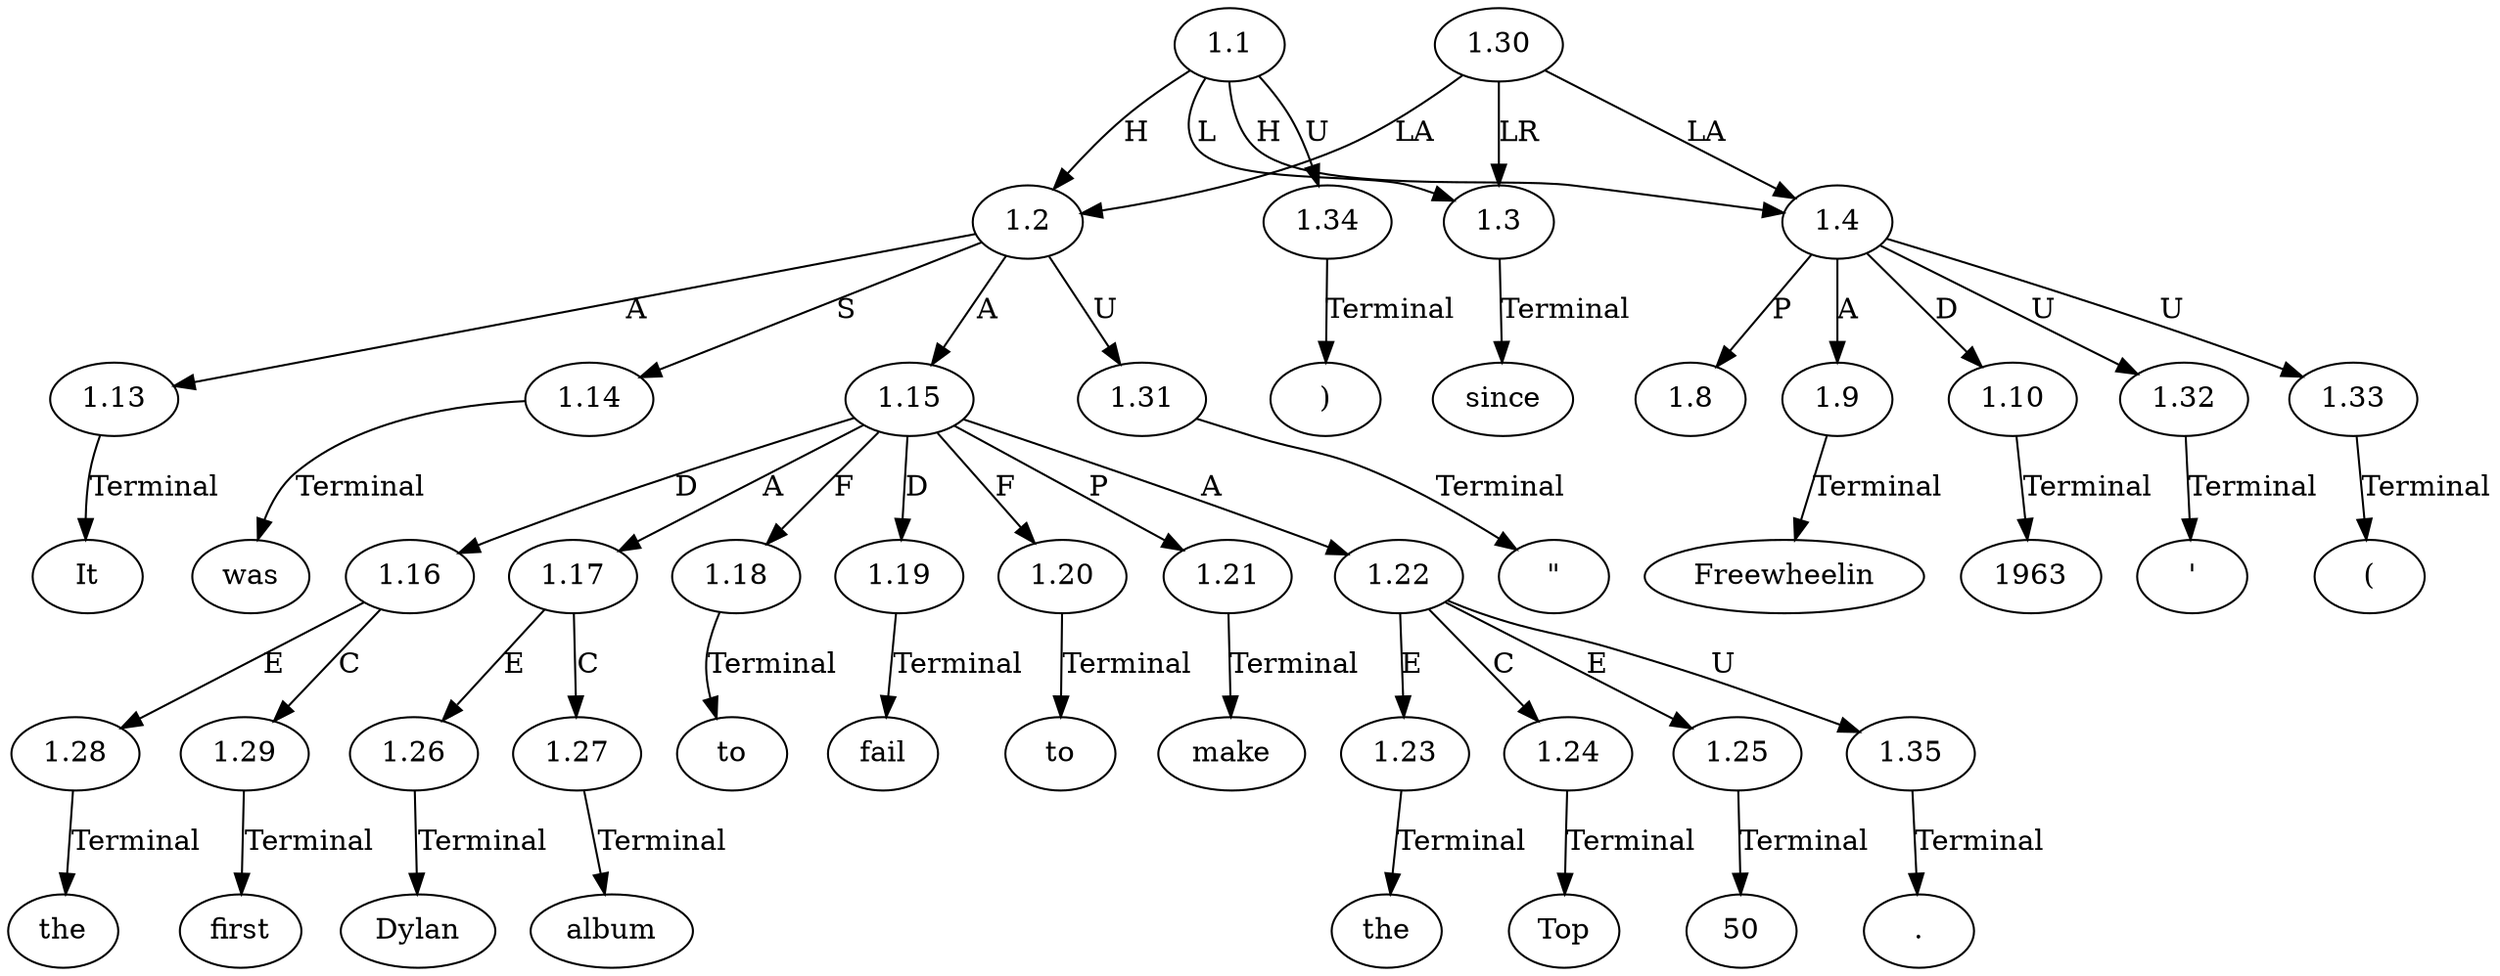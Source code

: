 // Graph
digraph {
	0.1 [label="\"" ordering=out]
	0.10 [label="'" ordering=out]
	0.11 [label="(" ordering=out]
	0.12 [label=1963 ordering=out]
	0.13 [label=")" ordering=out]
	0.14 [label=to ordering=out]
	0.15 [label=fail ordering=out]
	0.16 [label=to ordering=out]
	0.17 [label=make ordering=out]
	0.18 [label=the ordering=out]
	0.19 [label=Top ordering=out]
	0.2 [label=It ordering=out]
	0.20 [label=50 ordering=out]
	0.21 [label="." ordering=out]
	0.3 [label=was ordering=out]
	0.4 [label=the ordering=out]
	0.5 [label=first ordering=out]
	0.6 [label=Dylan ordering=out]
	0.7 [label=album ordering=out]
	0.8 [label=since ordering=out]
	0.9 [label=Freewheelin ordering=out]
	1.1 [label=1.1 ordering=out]
	1.2 [label=1.2 ordering=out]
	1.3 [label=1.3 ordering=out]
	1.4 [label=1.4 ordering=out]
	1.8 [label=1.8 ordering=out]
	1.9 [label=1.9 ordering=out]
	1.10 [label=1.10 ordering=out]
	1.13 [label=1.13 ordering=out]
	1.14 [label=1.14 ordering=out]
	1.15 [label=1.15 ordering=out]
	1.16 [label=1.16 ordering=out]
	1.17 [label=1.17 ordering=out]
	1.18 [label=1.18 ordering=out]
	1.19 [label=1.19 ordering=out]
	1.20 [label=1.20 ordering=out]
	1.21 [label=1.21 ordering=out]
	1.22 [label=1.22 ordering=out]
	1.23 [label=1.23 ordering=out]
	1.24 [label=1.24 ordering=out]
	1.25 [label=1.25 ordering=out]
	1.26 [label=1.26 ordering=out]
	1.27 [label=1.27 ordering=out]
	1.28 [label=1.28 ordering=out]
	1.29 [label=1.29 ordering=out]
	1.30 [label=1.30 ordering=out]
	1.31 [label=1.31 ordering=out]
	1.32 [label=1.32 ordering=out]
	1.33 [label=1.33 ordering=out]
	1.34 [label=1.34 ordering=out]
	1.35 [label=1.35 ordering=out]
	1.1 -> 1.2 [label=H ordering=out]
	1.1 -> 1.3 [label=L ordering=out]
	1.1 -> 1.4 [label=H ordering=out]
	1.1 -> 1.34 [label=U ordering=out]
	1.2 -> 1.13 [label=A ordering=out]
	1.2 -> 1.14 [label=S ordering=out]
	1.2 -> 1.15 [label=A ordering=out]
	1.2 -> 1.31 [label=U ordering=out]
	1.3 -> 0.8 [label=Terminal ordering=out]
	1.4 -> 1.8 [label=P ordering=out]
	1.4 -> 1.9 [label=A ordering=out]
	1.4 -> 1.10 [label=D ordering=out]
	1.4 -> 1.32 [label=U ordering=out]
	1.4 -> 1.33 [label=U ordering=out]
	1.9 -> 0.9 [label=Terminal ordering=out]
	1.10 -> 0.12 [label=Terminal ordering=out]
	1.13 -> 0.2 [label=Terminal ordering=out]
	1.14 -> 0.3 [label=Terminal ordering=out]
	1.15 -> 1.16 [label=D ordering=out]
	1.15 -> 1.17 [label=A ordering=out]
	1.15 -> 1.18 [label=F ordering=out]
	1.15 -> 1.19 [label=D ordering=out]
	1.15 -> 1.20 [label=F ordering=out]
	1.15 -> 1.21 [label=P ordering=out]
	1.15 -> 1.22 [label=A ordering=out]
	1.16 -> 1.28 [label=E ordering=out]
	1.16 -> 1.29 [label=C ordering=out]
	1.17 -> 1.26 [label=E ordering=out]
	1.17 -> 1.27 [label=C ordering=out]
	1.18 -> 0.14 [label=Terminal ordering=out]
	1.19 -> 0.15 [label=Terminal ordering=out]
	1.20 -> 0.16 [label=Terminal ordering=out]
	1.21 -> 0.17 [label=Terminal ordering=out]
	1.22 -> 1.23 [label=E ordering=out]
	1.22 -> 1.24 [label=C ordering=out]
	1.22 -> 1.25 [label=E ordering=out]
	1.22 -> 1.35 [label=U ordering=out]
	1.23 -> 0.18 [label=Terminal ordering=out]
	1.24 -> 0.19 [label=Terminal ordering=out]
	1.25 -> 0.20 [label=Terminal ordering=out]
	1.26 -> 0.6 [label=Terminal ordering=out]
	1.27 -> 0.7 [label=Terminal ordering=out]
	1.28 -> 0.4 [label=Terminal ordering=out]
	1.29 -> 0.5 [label=Terminal ordering=out]
	1.30 -> 1.2 [label=LA ordering=out]
	1.30 -> 1.3 [label=LR ordering=out]
	1.30 -> 1.4 [label=LA ordering=out]
	1.31 -> 0.1 [label=Terminal ordering=out]
	1.32 -> 0.10 [label=Terminal ordering=out]
	1.33 -> 0.11 [label=Terminal ordering=out]
	1.34 -> 0.13 [label=Terminal ordering=out]
	1.35 -> 0.21 [label=Terminal ordering=out]
}
